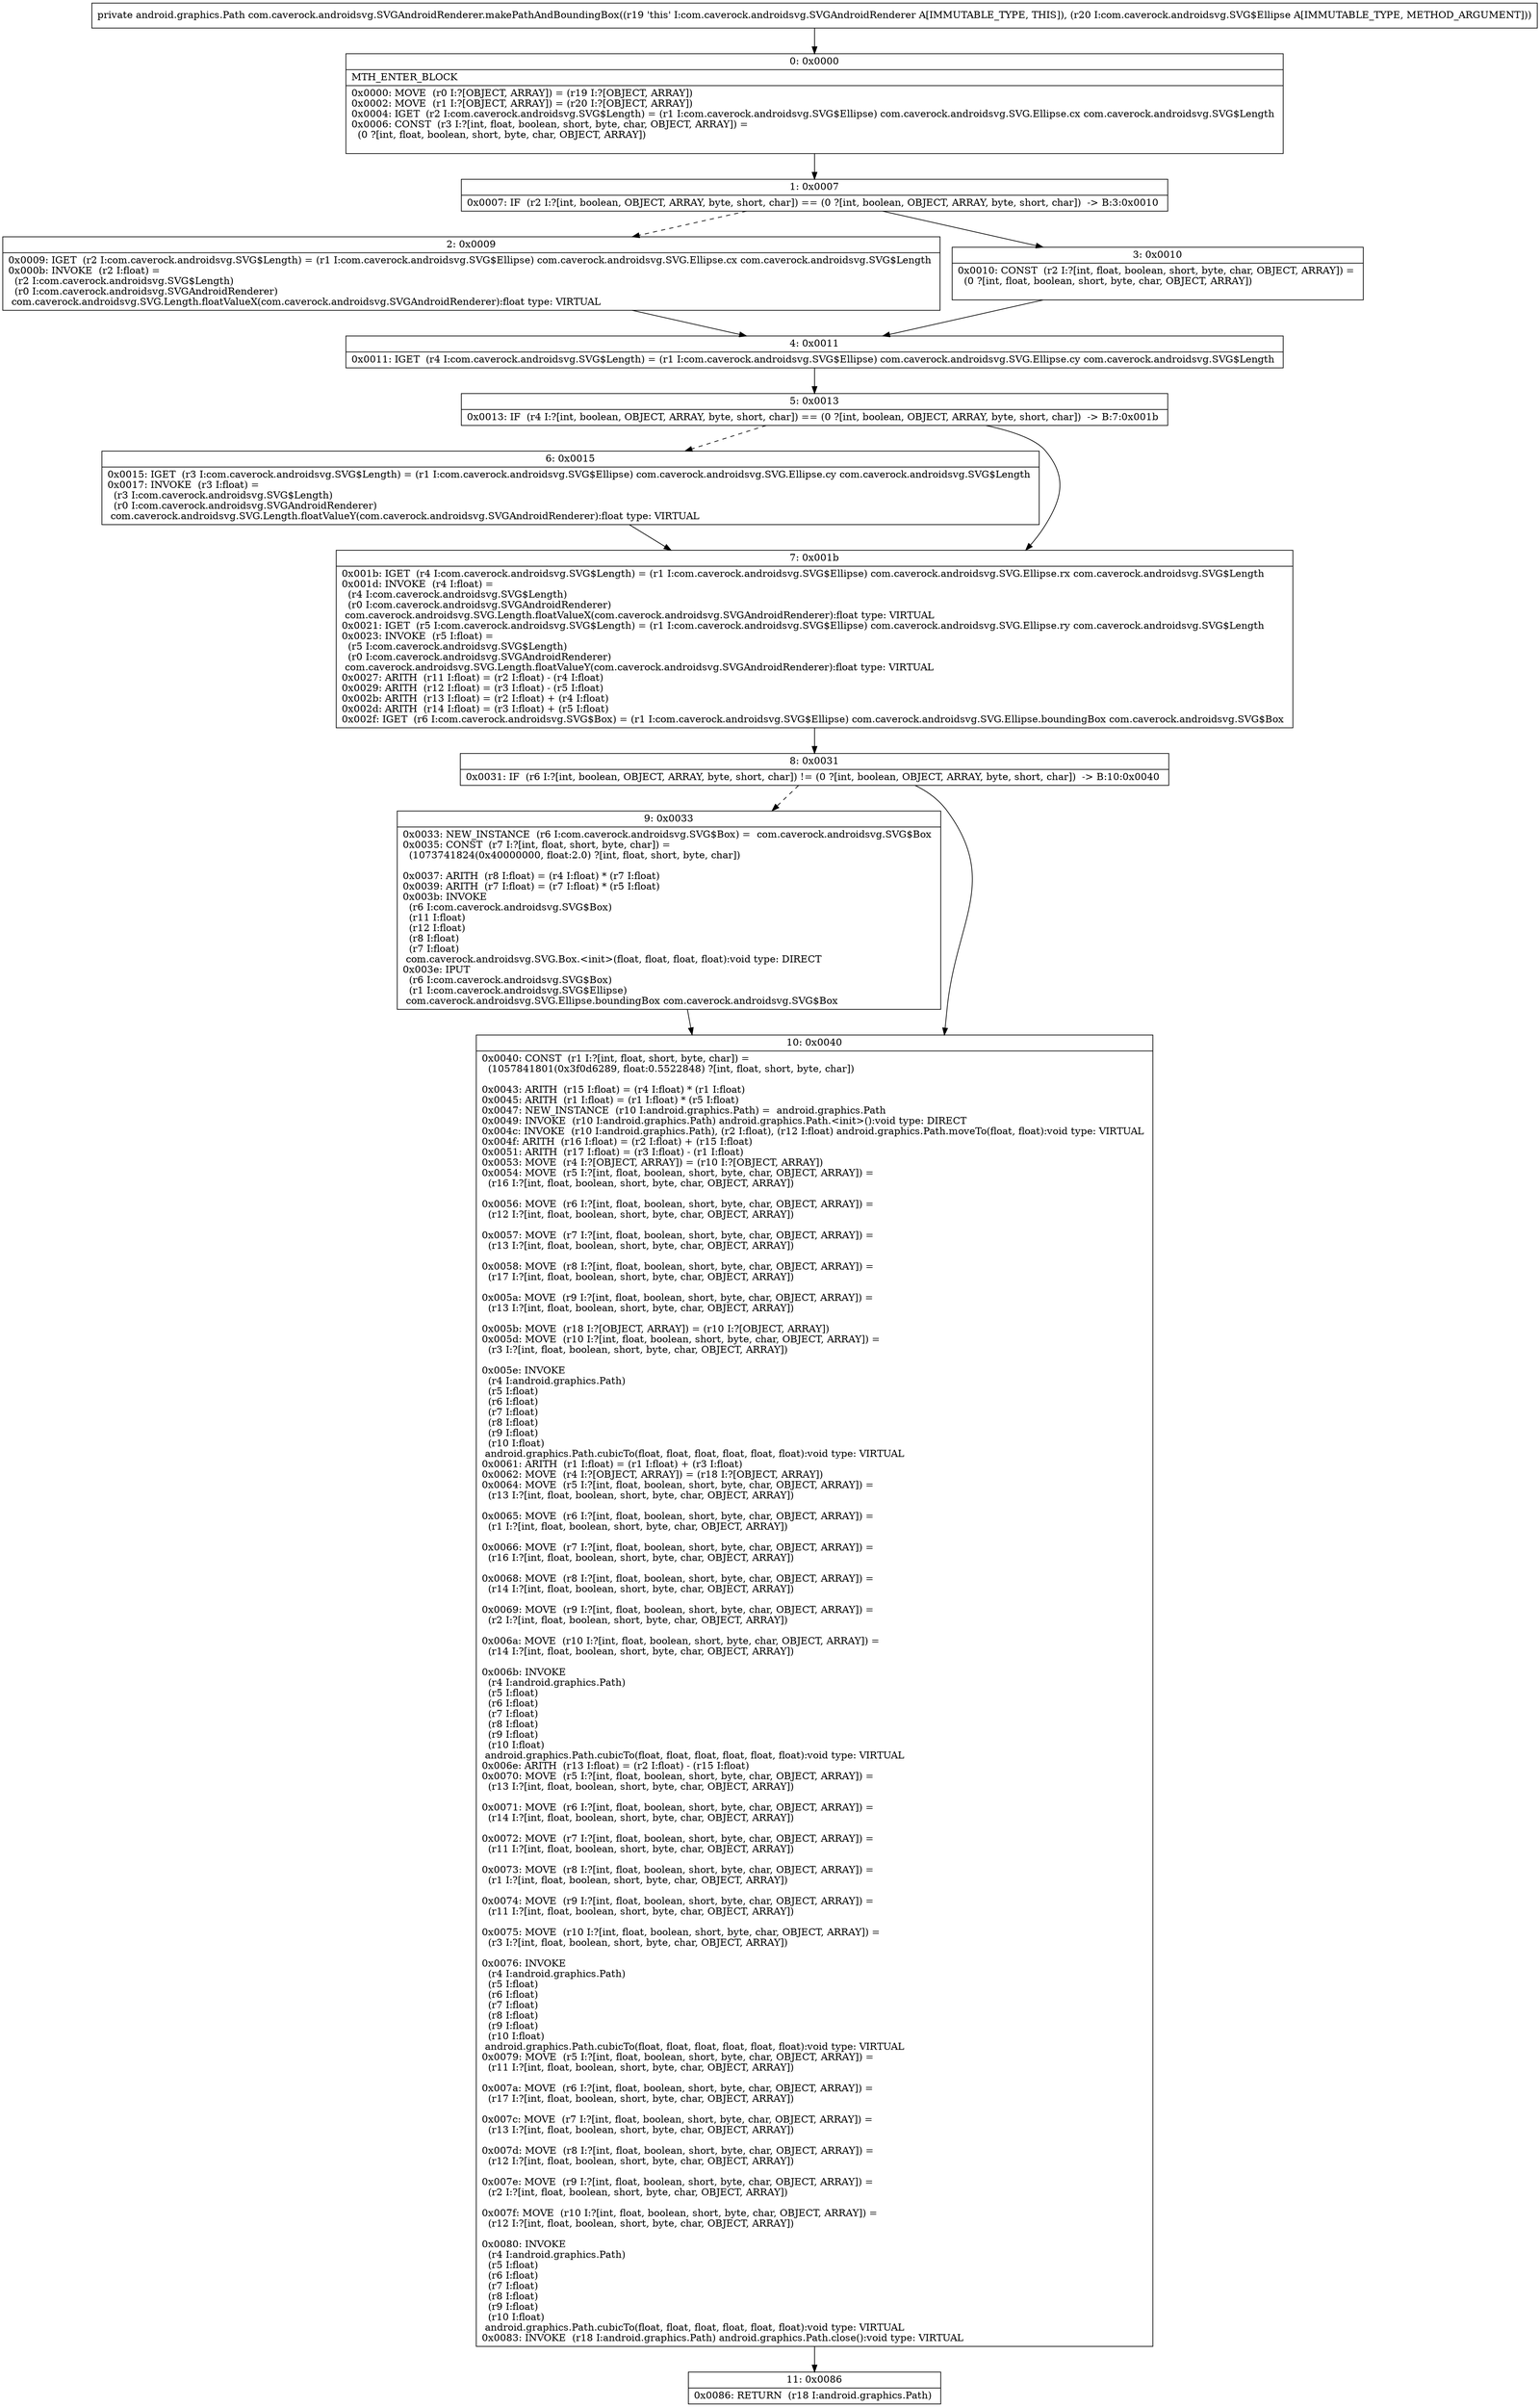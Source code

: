digraph "CFG forcom.caverock.androidsvg.SVGAndroidRenderer.makePathAndBoundingBox(Lcom\/caverock\/androidsvg\/SVG$Ellipse;)Landroid\/graphics\/Path;" {
Node_0 [shape=record,label="{0\:\ 0x0000|MTH_ENTER_BLOCK\l|0x0000: MOVE  (r0 I:?[OBJECT, ARRAY]) = (r19 I:?[OBJECT, ARRAY]) \l0x0002: MOVE  (r1 I:?[OBJECT, ARRAY]) = (r20 I:?[OBJECT, ARRAY]) \l0x0004: IGET  (r2 I:com.caverock.androidsvg.SVG$Length) = (r1 I:com.caverock.androidsvg.SVG$Ellipse) com.caverock.androidsvg.SVG.Ellipse.cx com.caverock.androidsvg.SVG$Length \l0x0006: CONST  (r3 I:?[int, float, boolean, short, byte, char, OBJECT, ARRAY]) = \l  (0 ?[int, float, boolean, short, byte, char, OBJECT, ARRAY])\l \l}"];
Node_1 [shape=record,label="{1\:\ 0x0007|0x0007: IF  (r2 I:?[int, boolean, OBJECT, ARRAY, byte, short, char]) == (0 ?[int, boolean, OBJECT, ARRAY, byte, short, char])  \-\> B:3:0x0010 \l}"];
Node_2 [shape=record,label="{2\:\ 0x0009|0x0009: IGET  (r2 I:com.caverock.androidsvg.SVG$Length) = (r1 I:com.caverock.androidsvg.SVG$Ellipse) com.caverock.androidsvg.SVG.Ellipse.cx com.caverock.androidsvg.SVG$Length \l0x000b: INVOKE  (r2 I:float) = \l  (r2 I:com.caverock.androidsvg.SVG$Length)\l  (r0 I:com.caverock.androidsvg.SVGAndroidRenderer)\l com.caverock.androidsvg.SVG.Length.floatValueX(com.caverock.androidsvg.SVGAndroidRenderer):float type: VIRTUAL \l}"];
Node_3 [shape=record,label="{3\:\ 0x0010|0x0010: CONST  (r2 I:?[int, float, boolean, short, byte, char, OBJECT, ARRAY]) = \l  (0 ?[int, float, boolean, short, byte, char, OBJECT, ARRAY])\l \l}"];
Node_4 [shape=record,label="{4\:\ 0x0011|0x0011: IGET  (r4 I:com.caverock.androidsvg.SVG$Length) = (r1 I:com.caverock.androidsvg.SVG$Ellipse) com.caverock.androidsvg.SVG.Ellipse.cy com.caverock.androidsvg.SVG$Length \l}"];
Node_5 [shape=record,label="{5\:\ 0x0013|0x0013: IF  (r4 I:?[int, boolean, OBJECT, ARRAY, byte, short, char]) == (0 ?[int, boolean, OBJECT, ARRAY, byte, short, char])  \-\> B:7:0x001b \l}"];
Node_6 [shape=record,label="{6\:\ 0x0015|0x0015: IGET  (r3 I:com.caverock.androidsvg.SVG$Length) = (r1 I:com.caverock.androidsvg.SVG$Ellipse) com.caverock.androidsvg.SVG.Ellipse.cy com.caverock.androidsvg.SVG$Length \l0x0017: INVOKE  (r3 I:float) = \l  (r3 I:com.caverock.androidsvg.SVG$Length)\l  (r0 I:com.caverock.androidsvg.SVGAndroidRenderer)\l com.caverock.androidsvg.SVG.Length.floatValueY(com.caverock.androidsvg.SVGAndroidRenderer):float type: VIRTUAL \l}"];
Node_7 [shape=record,label="{7\:\ 0x001b|0x001b: IGET  (r4 I:com.caverock.androidsvg.SVG$Length) = (r1 I:com.caverock.androidsvg.SVG$Ellipse) com.caverock.androidsvg.SVG.Ellipse.rx com.caverock.androidsvg.SVG$Length \l0x001d: INVOKE  (r4 I:float) = \l  (r4 I:com.caverock.androidsvg.SVG$Length)\l  (r0 I:com.caverock.androidsvg.SVGAndroidRenderer)\l com.caverock.androidsvg.SVG.Length.floatValueX(com.caverock.androidsvg.SVGAndroidRenderer):float type: VIRTUAL \l0x0021: IGET  (r5 I:com.caverock.androidsvg.SVG$Length) = (r1 I:com.caverock.androidsvg.SVG$Ellipse) com.caverock.androidsvg.SVG.Ellipse.ry com.caverock.androidsvg.SVG$Length \l0x0023: INVOKE  (r5 I:float) = \l  (r5 I:com.caverock.androidsvg.SVG$Length)\l  (r0 I:com.caverock.androidsvg.SVGAndroidRenderer)\l com.caverock.androidsvg.SVG.Length.floatValueY(com.caverock.androidsvg.SVGAndroidRenderer):float type: VIRTUAL \l0x0027: ARITH  (r11 I:float) = (r2 I:float) \- (r4 I:float) \l0x0029: ARITH  (r12 I:float) = (r3 I:float) \- (r5 I:float) \l0x002b: ARITH  (r13 I:float) = (r2 I:float) + (r4 I:float) \l0x002d: ARITH  (r14 I:float) = (r3 I:float) + (r5 I:float) \l0x002f: IGET  (r6 I:com.caverock.androidsvg.SVG$Box) = (r1 I:com.caverock.androidsvg.SVG$Ellipse) com.caverock.androidsvg.SVG.Ellipse.boundingBox com.caverock.androidsvg.SVG$Box \l}"];
Node_8 [shape=record,label="{8\:\ 0x0031|0x0031: IF  (r6 I:?[int, boolean, OBJECT, ARRAY, byte, short, char]) != (0 ?[int, boolean, OBJECT, ARRAY, byte, short, char])  \-\> B:10:0x0040 \l}"];
Node_9 [shape=record,label="{9\:\ 0x0033|0x0033: NEW_INSTANCE  (r6 I:com.caverock.androidsvg.SVG$Box) =  com.caverock.androidsvg.SVG$Box \l0x0035: CONST  (r7 I:?[int, float, short, byte, char]) = \l  (1073741824(0x40000000, float:2.0) ?[int, float, short, byte, char])\l \l0x0037: ARITH  (r8 I:float) = (r4 I:float) * (r7 I:float) \l0x0039: ARITH  (r7 I:float) = (r7 I:float) * (r5 I:float) \l0x003b: INVOKE  \l  (r6 I:com.caverock.androidsvg.SVG$Box)\l  (r11 I:float)\l  (r12 I:float)\l  (r8 I:float)\l  (r7 I:float)\l com.caverock.androidsvg.SVG.Box.\<init\>(float, float, float, float):void type: DIRECT \l0x003e: IPUT  \l  (r6 I:com.caverock.androidsvg.SVG$Box)\l  (r1 I:com.caverock.androidsvg.SVG$Ellipse)\l com.caverock.androidsvg.SVG.Ellipse.boundingBox com.caverock.androidsvg.SVG$Box \l}"];
Node_10 [shape=record,label="{10\:\ 0x0040|0x0040: CONST  (r1 I:?[int, float, short, byte, char]) = \l  (1057841801(0x3f0d6289, float:0.5522848) ?[int, float, short, byte, char])\l \l0x0043: ARITH  (r15 I:float) = (r4 I:float) * (r1 I:float) \l0x0045: ARITH  (r1 I:float) = (r1 I:float) * (r5 I:float) \l0x0047: NEW_INSTANCE  (r10 I:android.graphics.Path) =  android.graphics.Path \l0x0049: INVOKE  (r10 I:android.graphics.Path) android.graphics.Path.\<init\>():void type: DIRECT \l0x004c: INVOKE  (r10 I:android.graphics.Path), (r2 I:float), (r12 I:float) android.graphics.Path.moveTo(float, float):void type: VIRTUAL \l0x004f: ARITH  (r16 I:float) = (r2 I:float) + (r15 I:float) \l0x0051: ARITH  (r17 I:float) = (r3 I:float) \- (r1 I:float) \l0x0053: MOVE  (r4 I:?[OBJECT, ARRAY]) = (r10 I:?[OBJECT, ARRAY]) \l0x0054: MOVE  (r5 I:?[int, float, boolean, short, byte, char, OBJECT, ARRAY]) = \l  (r16 I:?[int, float, boolean, short, byte, char, OBJECT, ARRAY])\l \l0x0056: MOVE  (r6 I:?[int, float, boolean, short, byte, char, OBJECT, ARRAY]) = \l  (r12 I:?[int, float, boolean, short, byte, char, OBJECT, ARRAY])\l \l0x0057: MOVE  (r7 I:?[int, float, boolean, short, byte, char, OBJECT, ARRAY]) = \l  (r13 I:?[int, float, boolean, short, byte, char, OBJECT, ARRAY])\l \l0x0058: MOVE  (r8 I:?[int, float, boolean, short, byte, char, OBJECT, ARRAY]) = \l  (r17 I:?[int, float, boolean, short, byte, char, OBJECT, ARRAY])\l \l0x005a: MOVE  (r9 I:?[int, float, boolean, short, byte, char, OBJECT, ARRAY]) = \l  (r13 I:?[int, float, boolean, short, byte, char, OBJECT, ARRAY])\l \l0x005b: MOVE  (r18 I:?[OBJECT, ARRAY]) = (r10 I:?[OBJECT, ARRAY]) \l0x005d: MOVE  (r10 I:?[int, float, boolean, short, byte, char, OBJECT, ARRAY]) = \l  (r3 I:?[int, float, boolean, short, byte, char, OBJECT, ARRAY])\l \l0x005e: INVOKE  \l  (r4 I:android.graphics.Path)\l  (r5 I:float)\l  (r6 I:float)\l  (r7 I:float)\l  (r8 I:float)\l  (r9 I:float)\l  (r10 I:float)\l android.graphics.Path.cubicTo(float, float, float, float, float, float):void type: VIRTUAL \l0x0061: ARITH  (r1 I:float) = (r1 I:float) + (r3 I:float) \l0x0062: MOVE  (r4 I:?[OBJECT, ARRAY]) = (r18 I:?[OBJECT, ARRAY]) \l0x0064: MOVE  (r5 I:?[int, float, boolean, short, byte, char, OBJECT, ARRAY]) = \l  (r13 I:?[int, float, boolean, short, byte, char, OBJECT, ARRAY])\l \l0x0065: MOVE  (r6 I:?[int, float, boolean, short, byte, char, OBJECT, ARRAY]) = \l  (r1 I:?[int, float, boolean, short, byte, char, OBJECT, ARRAY])\l \l0x0066: MOVE  (r7 I:?[int, float, boolean, short, byte, char, OBJECT, ARRAY]) = \l  (r16 I:?[int, float, boolean, short, byte, char, OBJECT, ARRAY])\l \l0x0068: MOVE  (r8 I:?[int, float, boolean, short, byte, char, OBJECT, ARRAY]) = \l  (r14 I:?[int, float, boolean, short, byte, char, OBJECT, ARRAY])\l \l0x0069: MOVE  (r9 I:?[int, float, boolean, short, byte, char, OBJECT, ARRAY]) = \l  (r2 I:?[int, float, boolean, short, byte, char, OBJECT, ARRAY])\l \l0x006a: MOVE  (r10 I:?[int, float, boolean, short, byte, char, OBJECT, ARRAY]) = \l  (r14 I:?[int, float, boolean, short, byte, char, OBJECT, ARRAY])\l \l0x006b: INVOKE  \l  (r4 I:android.graphics.Path)\l  (r5 I:float)\l  (r6 I:float)\l  (r7 I:float)\l  (r8 I:float)\l  (r9 I:float)\l  (r10 I:float)\l android.graphics.Path.cubicTo(float, float, float, float, float, float):void type: VIRTUAL \l0x006e: ARITH  (r13 I:float) = (r2 I:float) \- (r15 I:float) \l0x0070: MOVE  (r5 I:?[int, float, boolean, short, byte, char, OBJECT, ARRAY]) = \l  (r13 I:?[int, float, boolean, short, byte, char, OBJECT, ARRAY])\l \l0x0071: MOVE  (r6 I:?[int, float, boolean, short, byte, char, OBJECT, ARRAY]) = \l  (r14 I:?[int, float, boolean, short, byte, char, OBJECT, ARRAY])\l \l0x0072: MOVE  (r7 I:?[int, float, boolean, short, byte, char, OBJECT, ARRAY]) = \l  (r11 I:?[int, float, boolean, short, byte, char, OBJECT, ARRAY])\l \l0x0073: MOVE  (r8 I:?[int, float, boolean, short, byte, char, OBJECT, ARRAY]) = \l  (r1 I:?[int, float, boolean, short, byte, char, OBJECT, ARRAY])\l \l0x0074: MOVE  (r9 I:?[int, float, boolean, short, byte, char, OBJECT, ARRAY]) = \l  (r11 I:?[int, float, boolean, short, byte, char, OBJECT, ARRAY])\l \l0x0075: MOVE  (r10 I:?[int, float, boolean, short, byte, char, OBJECT, ARRAY]) = \l  (r3 I:?[int, float, boolean, short, byte, char, OBJECT, ARRAY])\l \l0x0076: INVOKE  \l  (r4 I:android.graphics.Path)\l  (r5 I:float)\l  (r6 I:float)\l  (r7 I:float)\l  (r8 I:float)\l  (r9 I:float)\l  (r10 I:float)\l android.graphics.Path.cubicTo(float, float, float, float, float, float):void type: VIRTUAL \l0x0079: MOVE  (r5 I:?[int, float, boolean, short, byte, char, OBJECT, ARRAY]) = \l  (r11 I:?[int, float, boolean, short, byte, char, OBJECT, ARRAY])\l \l0x007a: MOVE  (r6 I:?[int, float, boolean, short, byte, char, OBJECT, ARRAY]) = \l  (r17 I:?[int, float, boolean, short, byte, char, OBJECT, ARRAY])\l \l0x007c: MOVE  (r7 I:?[int, float, boolean, short, byte, char, OBJECT, ARRAY]) = \l  (r13 I:?[int, float, boolean, short, byte, char, OBJECT, ARRAY])\l \l0x007d: MOVE  (r8 I:?[int, float, boolean, short, byte, char, OBJECT, ARRAY]) = \l  (r12 I:?[int, float, boolean, short, byte, char, OBJECT, ARRAY])\l \l0x007e: MOVE  (r9 I:?[int, float, boolean, short, byte, char, OBJECT, ARRAY]) = \l  (r2 I:?[int, float, boolean, short, byte, char, OBJECT, ARRAY])\l \l0x007f: MOVE  (r10 I:?[int, float, boolean, short, byte, char, OBJECT, ARRAY]) = \l  (r12 I:?[int, float, boolean, short, byte, char, OBJECT, ARRAY])\l \l0x0080: INVOKE  \l  (r4 I:android.graphics.Path)\l  (r5 I:float)\l  (r6 I:float)\l  (r7 I:float)\l  (r8 I:float)\l  (r9 I:float)\l  (r10 I:float)\l android.graphics.Path.cubicTo(float, float, float, float, float, float):void type: VIRTUAL \l0x0083: INVOKE  (r18 I:android.graphics.Path) android.graphics.Path.close():void type: VIRTUAL \l}"];
Node_11 [shape=record,label="{11\:\ 0x0086|0x0086: RETURN  (r18 I:android.graphics.Path) \l}"];
MethodNode[shape=record,label="{private android.graphics.Path com.caverock.androidsvg.SVGAndroidRenderer.makePathAndBoundingBox((r19 'this' I:com.caverock.androidsvg.SVGAndroidRenderer A[IMMUTABLE_TYPE, THIS]), (r20 I:com.caverock.androidsvg.SVG$Ellipse A[IMMUTABLE_TYPE, METHOD_ARGUMENT])) }"];
MethodNode -> Node_0;
Node_0 -> Node_1;
Node_1 -> Node_2[style=dashed];
Node_1 -> Node_3;
Node_2 -> Node_4;
Node_3 -> Node_4;
Node_4 -> Node_5;
Node_5 -> Node_6[style=dashed];
Node_5 -> Node_7;
Node_6 -> Node_7;
Node_7 -> Node_8;
Node_8 -> Node_9[style=dashed];
Node_8 -> Node_10;
Node_9 -> Node_10;
Node_10 -> Node_11;
}

